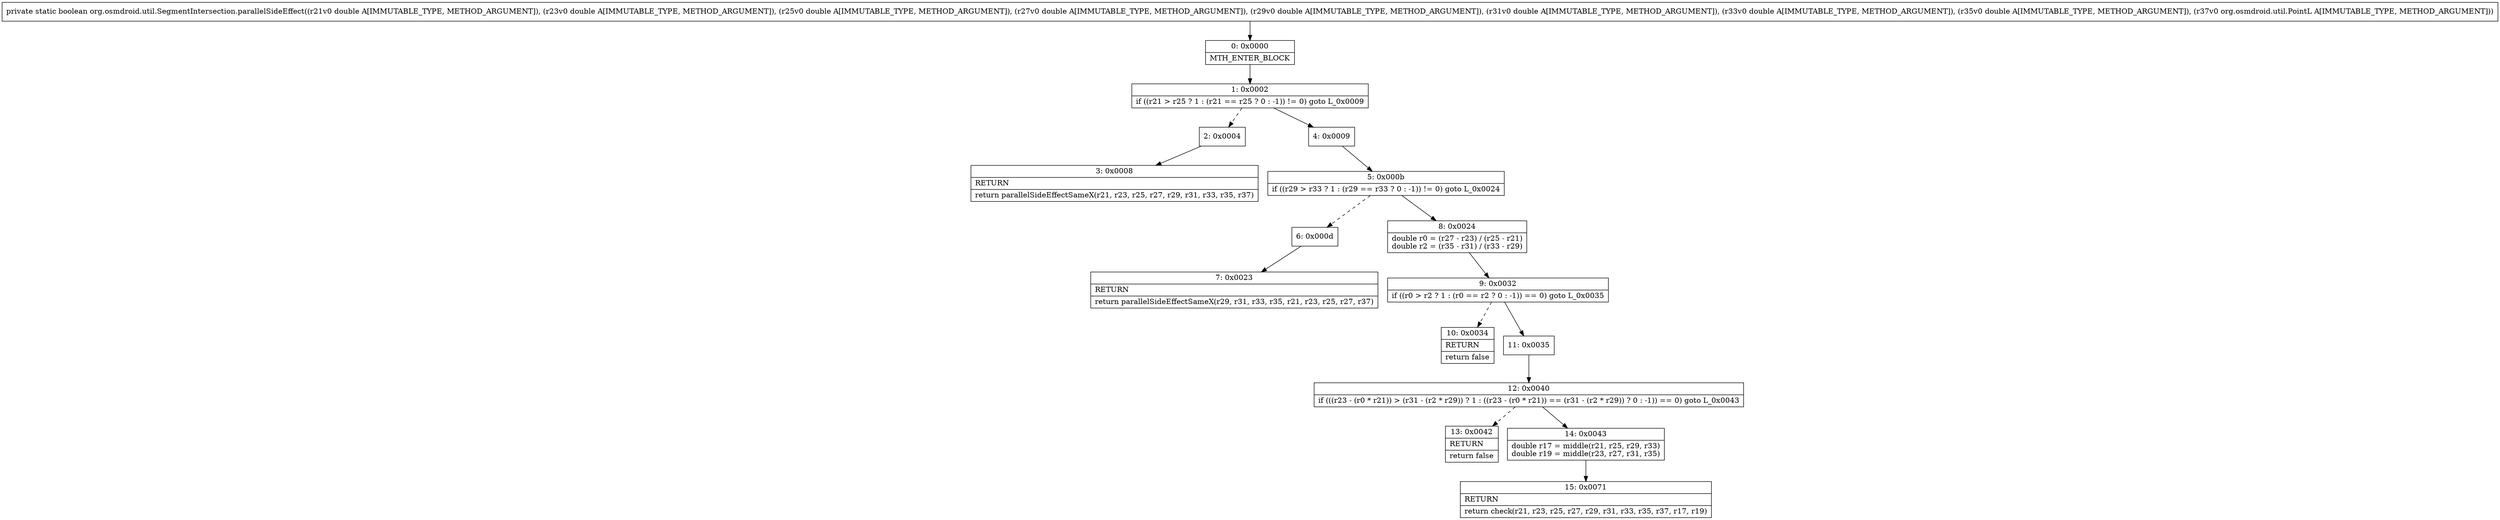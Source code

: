 digraph "CFG fororg.osmdroid.util.SegmentIntersection.parallelSideEffect(DDDDDDDDLorg\/osmdroid\/util\/PointL;)Z" {
Node_0 [shape=record,label="{0\:\ 0x0000|MTH_ENTER_BLOCK\l}"];
Node_1 [shape=record,label="{1\:\ 0x0002|if ((r21 \> r25 ? 1 : (r21 == r25 ? 0 : \-1)) != 0) goto L_0x0009\l}"];
Node_2 [shape=record,label="{2\:\ 0x0004}"];
Node_3 [shape=record,label="{3\:\ 0x0008|RETURN\l|return parallelSideEffectSameX(r21, r23, r25, r27, r29, r31, r33, r35, r37)\l}"];
Node_4 [shape=record,label="{4\:\ 0x0009}"];
Node_5 [shape=record,label="{5\:\ 0x000b|if ((r29 \> r33 ? 1 : (r29 == r33 ? 0 : \-1)) != 0) goto L_0x0024\l}"];
Node_6 [shape=record,label="{6\:\ 0x000d}"];
Node_7 [shape=record,label="{7\:\ 0x0023|RETURN\l|return parallelSideEffectSameX(r29, r31, r33, r35, r21, r23, r25, r27, r37)\l}"];
Node_8 [shape=record,label="{8\:\ 0x0024|double r0 = (r27 \- r23) \/ (r25 \- r21)\ldouble r2 = (r35 \- r31) \/ (r33 \- r29)\l}"];
Node_9 [shape=record,label="{9\:\ 0x0032|if ((r0 \> r2 ? 1 : (r0 == r2 ? 0 : \-1)) == 0) goto L_0x0035\l}"];
Node_10 [shape=record,label="{10\:\ 0x0034|RETURN\l|return false\l}"];
Node_11 [shape=record,label="{11\:\ 0x0035}"];
Node_12 [shape=record,label="{12\:\ 0x0040|if (((r23 \- (r0 * r21)) \> (r31 \- (r2 * r29)) ? 1 : ((r23 \- (r0 * r21)) == (r31 \- (r2 * r29)) ? 0 : \-1)) == 0) goto L_0x0043\l}"];
Node_13 [shape=record,label="{13\:\ 0x0042|RETURN\l|return false\l}"];
Node_14 [shape=record,label="{14\:\ 0x0043|double r17 = middle(r21, r25, r29, r33)\ldouble r19 = middle(r23, r27, r31, r35)\l}"];
Node_15 [shape=record,label="{15\:\ 0x0071|RETURN\l|return check(r21, r23, r25, r27, r29, r31, r33, r35, r37, r17, r19)\l}"];
MethodNode[shape=record,label="{private static boolean org.osmdroid.util.SegmentIntersection.parallelSideEffect((r21v0 double A[IMMUTABLE_TYPE, METHOD_ARGUMENT]), (r23v0 double A[IMMUTABLE_TYPE, METHOD_ARGUMENT]), (r25v0 double A[IMMUTABLE_TYPE, METHOD_ARGUMENT]), (r27v0 double A[IMMUTABLE_TYPE, METHOD_ARGUMENT]), (r29v0 double A[IMMUTABLE_TYPE, METHOD_ARGUMENT]), (r31v0 double A[IMMUTABLE_TYPE, METHOD_ARGUMENT]), (r33v0 double A[IMMUTABLE_TYPE, METHOD_ARGUMENT]), (r35v0 double A[IMMUTABLE_TYPE, METHOD_ARGUMENT]), (r37v0 org.osmdroid.util.PointL A[IMMUTABLE_TYPE, METHOD_ARGUMENT])) }"];
MethodNode -> Node_0;
Node_0 -> Node_1;
Node_1 -> Node_2[style=dashed];
Node_1 -> Node_4;
Node_2 -> Node_3;
Node_4 -> Node_5;
Node_5 -> Node_6[style=dashed];
Node_5 -> Node_8;
Node_6 -> Node_7;
Node_8 -> Node_9;
Node_9 -> Node_10[style=dashed];
Node_9 -> Node_11;
Node_11 -> Node_12;
Node_12 -> Node_13[style=dashed];
Node_12 -> Node_14;
Node_14 -> Node_15;
}

